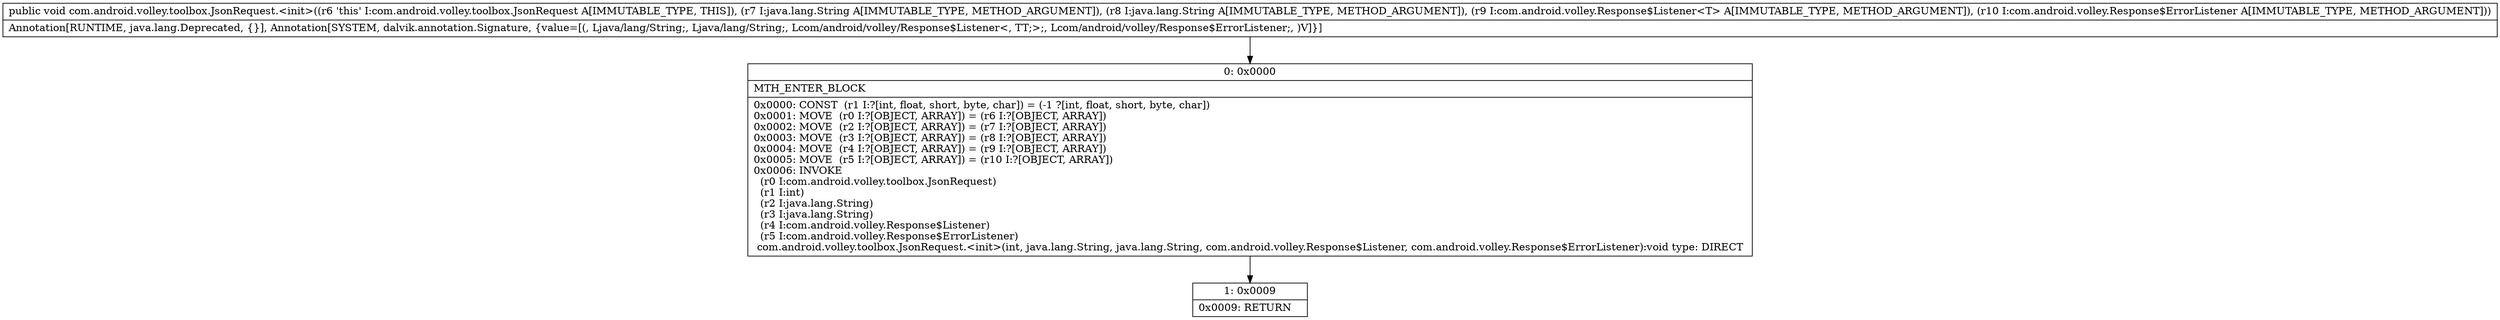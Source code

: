 digraph "CFG forcom.android.volley.toolbox.JsonRequest.\<init\>(Ljava\/lang\/String;Ljava\/lang\/String;Lcom\/android\/volley\/Response$Listener;Lcom\/android\/volley\/Response$ErrorListener;)V" {
Node_0 [shape=record,label="{0\:\ 0x0000|MTH_ENTER_BLOCK\l|0x0000: CONST  (r1 I:?[int, float, short, byte, char]) = (\-1 ?[int, float, short, byte, char]) \l0x0001: MOVE  (r0 I:?[OBJECT, ARRAY]) = (r6 I:?[OBJECT, ARRAY]) \l0x0002: MOVE  (r2 I:?[OBJECT, ARRAY]) = (r7 I:?[OBJECT, ARRAY]) \l0x0003: MOVE  (r3 I:?[OBJECT, ARRAY]) = (r8 I:?[OBJECT, ARRAY]) \l0x0004: MOVE  (r4 I:?[OBJECT, ARRAY]) = (r9 I:?[OBJECT, ARRAY]) \l0x0005: MOVE  (r5 I:?[OBJECT, ARRAY]) = (r10 I:?[OBJECT, ARRAY]) \l0x0006: INVOKE  \l  (r0 I:com.android.volley.toolbox.JsonRequest)\l  (r1 I:int)\l  (r2 I:java.lang.String)\l  (r3 I:java.lang.String)\l  (r4 I:com.android.volley.Response$Listener)\l  (r5 I:com.android.volley.Response$ErrorListener)\l com.android.volley.toolbox.JsonRequest.\<init\>(int, java.lang.String, java.lang.String, com.android.volley.Response$Listener, com.android.volley.Response$ErrorListener):void type: DIRECT \l}"];
Node_1 [shape=record,label="{1\:\ 0x0009|0x0009: RETURN   \l}"];
MethodNode[shape=record,label="{public void com.android.volley.toolbox.JsonRequest.\<init\>((r6 'this' I:com.android.volley.toolbox.JsonRequest A[IMMUTABLE_TYPE, THIS]), (r7 I:java.lang.String A[IMMUTABLE_TYPE, METHOD_ARGUMENT]), (r8 I:java.lang.String A[IMMUTABLE_TYPE, METHOD_ARGUMENT]), (r9 I:com.android.volley.Response$Listener\<T\> A[IMMUTABLE_TYPE, METHOD_ARGUMENT]), (r10 I:com.android.volley.Response$ErrorListener A[IMMUTABLE_TYPE, METHOD_ARGUMENT]))  | Annotation[RUNTIME, java.lang.Deprecated, \{\}], Annotation[SYSTEM, dalvik.annotation.Signature, \{value=[(, Ljava\/lang\/String;, Ljava\/lang\/String;, Lcom\/android\/volley\/Response$Listener\<, TT;\>;, Lcom\/android\/volley\/Response$ErrorListener;, )V]\}]\l}"];
MethodNode -> Node_0;
Node_0 -> Node_1;
}

